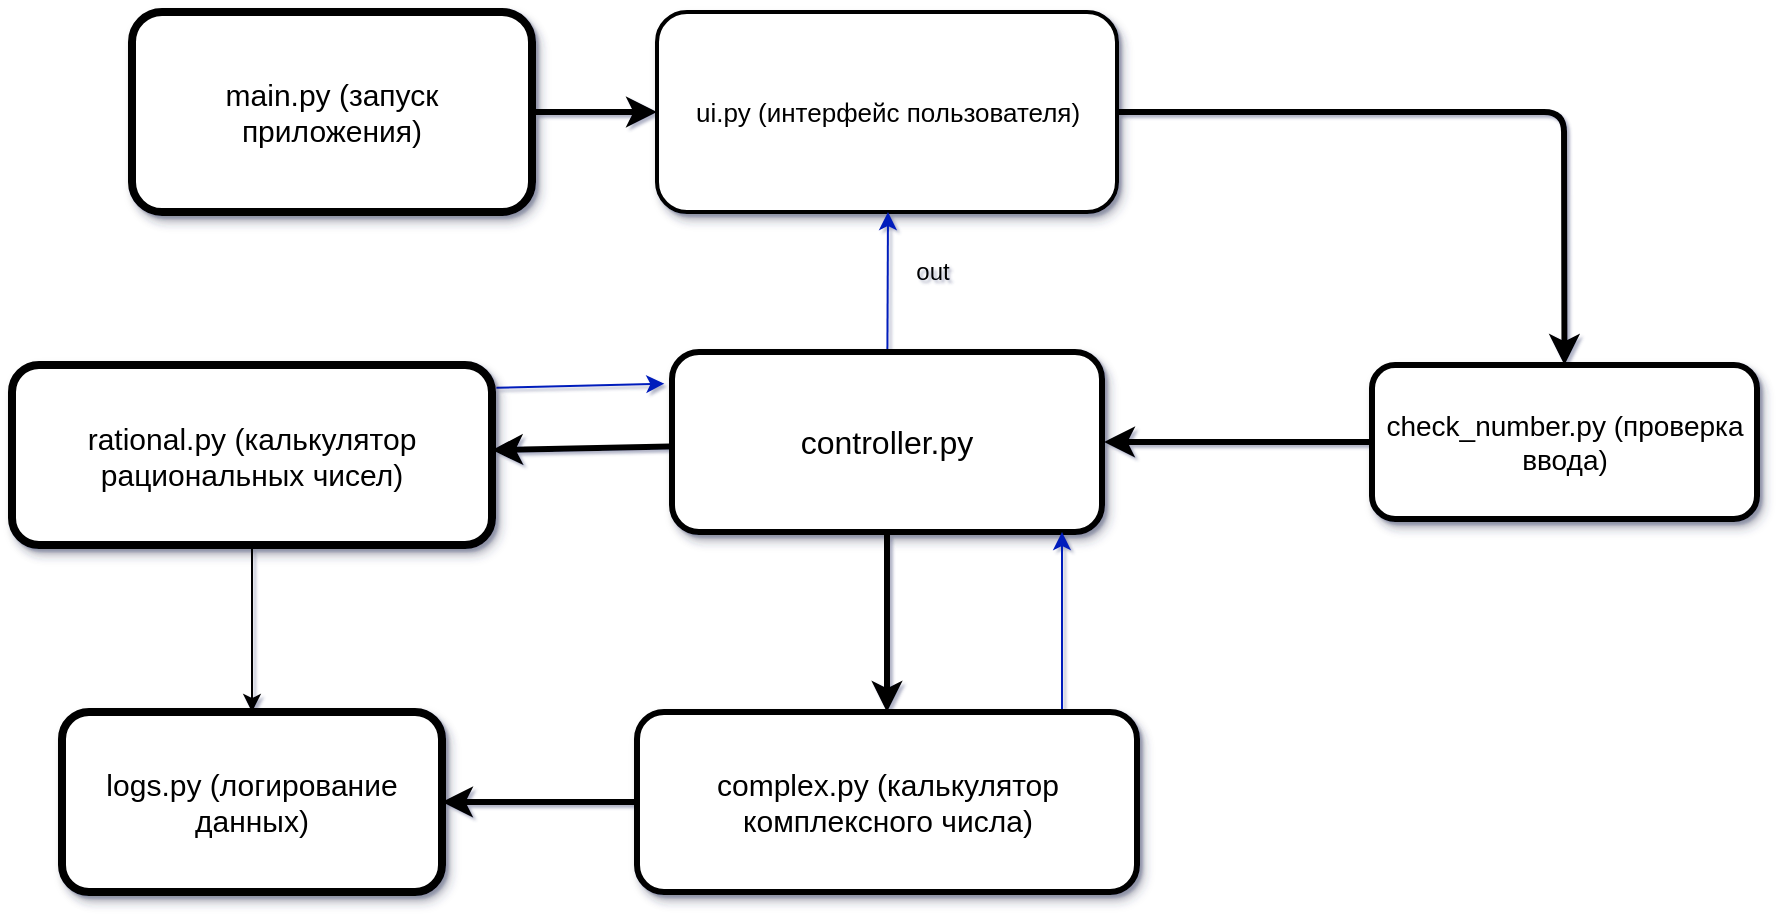<mxfile>
    <diagram id="QjIuPqYrj1B6ECJPbBiX" name="Page-1">
        <mxGraphModel dx="3719" dy="1940" grid="1" gridSize="10" guides="1" tooltips="1" connect="1" arrows="1" fold="1" page="1" pageScale="1" pageWidth="827" pageHeight="1169" math="0" shadow="1">
            <root>
                <mxCell id="0"/>
                <mxCell id="1" parent="0"/>
                <mxCell id="63" value="" style="edgeStyle=none;html=1;entryX=0.5;entryY=0;entryDx=0;entryDy=0;strokeWidth=3;" edge="1" parent="1" source="23" target="34">
                    <mxGeometry relative="1" as="geometry">
                        <mxPoint x="-1202.5" y="-1050" as="targetPoint"/>
                        <Array as="points">
                            <mxPoint x="-1114" y="-1050"/>
                        </Array>
                    </mxGeometry>
                </mxCell>
                <mxCell id="23" value="ui.py (интерфейс пользователя)" style="rounded=1;whiteSpace=wrap;html=1;shadow=1;labelBackgroundColor=none;labelBorderColor=none;fontSize=13;strokeWidth=2;" parent="1" vertex="1">
                    <mxGeometry x="-1567.5" y="-1100" width="230" height="100" as="geometry"/>
                </mxCell>
                <mxCell id="58" value="" style="edgeStyle=none;html=1;strokeWidth=3;" edge="1" parent="1" source="24" target="28">
                    <mxGeometry relative="1" as="geometry"/>
                </mxCell>
                <mxCell id="59" value="" style="edgeStyle=none;html=1;strokeWidth=3;" edge="1" parent="1" source="24" target="27">
                    <mxGeometry relative="1" as="geometry"/>
                </mxCell>
                <mxCell id="65" value="" style="edgeStyle=none;html=1;fillColor=#0050ef;strokeColor=#001DBC;" edge="1" parent="1" source="24">
                    <mxGeometry relative="1" as="geometry">
                        <mxPoint x="-1452" y="-1000" as="targetPoint"/>
                    </mxGeometry>
                </mxCell>
                <mxCell id="24" value="&lt;font style=&quot;font-size: 16px&quot;&gt;controller.py&lt;/font&gt;" style="rounded=1;whiteSpace=wrap;html=1;shadow=1;labelBackgroundColor=none;labelBorderColor=none;fontSize=13;strokeWidth=3;perimeterSpacing=1;" parent="1" vertex="1">
                    <mxGeometry x="-1560" y="-930" width="215" height="90" as="geometry"/>
                </mxCell>
                <mxCell id="38" value="" style="edgeStyle=none;html=1;strokeWidth=3;" edge="1" parent="1" source="25" target="23">
                    <mxGeometry relative="1" as="geometry"/>
                </mxCell>
                <mxCell id="25" value="&lt;font style=&quot;font-size: 15px&quot;&gt;main.py (запуск приложения)&lt;/font&gt;" style="rounded=1;whiteSpace=wrap;html=1;shadow=1;labelBackgroundColor=none;labelBorderColor=none;fontSize=13;strokeWidth=4;" parent="1" vertex="1">
                    <mxGeometry x="-1830" y="-1100" width="200" height="100" as="geometry"/>
                </mxCell>
                <mxCell id="60" value="" style="edgeStyle=none;html=1;" edge="1" parent="1" source="27" target="30">
                    <mxGeometry relative="1" as="geometry"/>
                </mxCell>
                <mxCell id="67" value="" style="edgeStyle=none;html=1;entryX=-0.013;entryY=0.183;entryDx=0;entryDy=0;exitX=1.009;exitY=0.127;exitDx=0;exitDy=0;exitPerimeter=0;entryPerimeter=0;fillColor=#0050ef;strokeColor=#001DBC;" edge="1" parent="1" source="27" target="24">
                    <mxGeometry relative="1" as="geometry">
                        <Array as="points"/>
                    </mxGeometry>
                </mxCell>
                <mxCell id="27" value="&lt;font style=&quot;font-size: 15px&quot;&gt;rational.py (калькулятор рациональных чисел)&lt;/font&gt;" style="rounded=1;whiteSpace=wrap;html=1;shadow=1;labelBackgroundColor=none;labelBorderColor=none;fontSize=13;strokeWidth=4;" parent="1" vertex="1">
                    <mxGeometry x="-1890" y="-923.5" width="240" height="90" as="geometry"/>
                </mxCell>
                <mxCell id="61" value="" style="edgeStyle=none;html=1;strokeWidth=3;" edge="1" parent="1" source="28" target="30">
                    <mxGeometry relative="1" as="geometry"/>
                </mxCell>
                <mxCell id="71" value="" style="edgeStyle=none;html=1;fillColor=#0050ef;strokeColor=#001DBC;" edge="1" parent="1">
                    <mxGeometry relative="1" as="geometry">
                        <mxPoint x="-1365" y="-740" as="sourcePoint"/>
                        <mxPoint x="-1365" y="-840" as="targetPoint"/>
                        <Array as="points">
                            <mxPoint x="-1365" y="-770"/>
                        </Array>
                    </mxGeometry>
                </mxCell>
                <mxCell id="28" value="&lt;font style=&quot;font-size: 15px&quot;&gt;complex.py (калькулятор комплексного числа)&lt;/font&gt;" style="rounded=1;whiteSpace=wrap;html=1;shadow=1;labelBackgroundColor=none;labelBorderColor=none;fontSize=13;strokeWidth=3;" parent="1" vertex="1">
                    <mxGeometry x="-1577.5" y="-750" width="250" height="90" as="geometry"/>
                </mxCell>
                <mxCell id="35" value="" style="edgeStyle=none;html=1;" edge="1" parent="1" target="34">
                    <mxGeometry relative="1" as="geometry"/>
                </mxCell>
                <mxCell id="30" value="&lt;font style=&quot;font-size: 15px&quot;&gt;logs.py (логирование данных)&lt;/font&gt;" style="rounded=1;whiteSpace=wrap;html=1;shadow=1;labelBackgroundColor=none;labelBorderColor=none;fontSize=13;strokeWidth=4;" parent="1" vertex="1">
                    <mxGeometry x="-1865" y="-750" width="190" height="90" as="geometry"/>
                </mxCell>
                <mxCell id="42" value="" style="edgeStyle=none;html=1;strokeWidth=3;" edge="1" parent="1" source="34" target="24">
                    <mxGeometry relative="1" as="geometry"/>
                </mxCell>
                <mxCell id="34" value="&lt;font style=&quot;font-size: 14px&quot;&gt;check_number.py (проверка ввода)&lt;/font&gt;" style="whiteSpace=wrap;html=1;fontSize=13;rounded=1;shadow=1;labelBackgroundColor=none;labelBorderColor=none;strokeWidth=3;" vertex="1" parent="1">
                    <mxGeometry x="-1210" y="-923.5" width="192.5" height="77" as="geometry"/>
                </mxCell>
                <mxCell id="66" value="out" style="text;html=1;align=center;verticalAlign=middle;resizable=0;points=[];autosize=1;strokeColor=none;fillColor=none;" vertex="1" parent="1">
                    <mxGeometry x="-1445" y="-980" width="30" height="20" as="geometry"/>
                </mxCell>
            </root>
        </mxGraphModel>
    </diagram>
</mxfile>